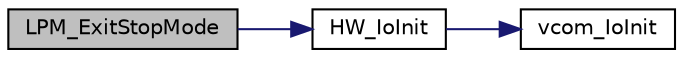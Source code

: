 digraph "LPM_ExitStopMode"
{
  edge [fontname="Helvetica",fontsize="10",labelfontname="Helvetica",labelfontsize="10"];
  node [fontname="Helvetica",fontsize="10",shape=record];
  rankdir="LR";
  Node42 [label="LPM_ExitStopMode",height=0.2,width=0.4,color="black", fillcolor="grey75", style="filled", fontcolor="black"];
  Node42 -> Node43 [color="midnightblue",fontsize="10",style="solid",fontname="Helvetica"];
  Node43 [label="HW_IoInit",height=0.2,width=0.4,color="black", fillcolor="white", style="filled",URL="$hw_8c.html#aa3f8d771164a10a0885f7a467a46d684",tooltip="This function Initializes the hardware Ios "];
  Node43 -> Node44 [color="midnightblue",fontsize="10",style="solid",fontname="Helvetica"];
  Node44 [label="vcom_IoInit",height=0.2,width=0.4,color="black", fillcolor="white", style="filled",URL="$vcom_8h.html#aa6608584adfa555b835442b2e0f531c2",tooltip="Init the VCOM IOs. "];
}
